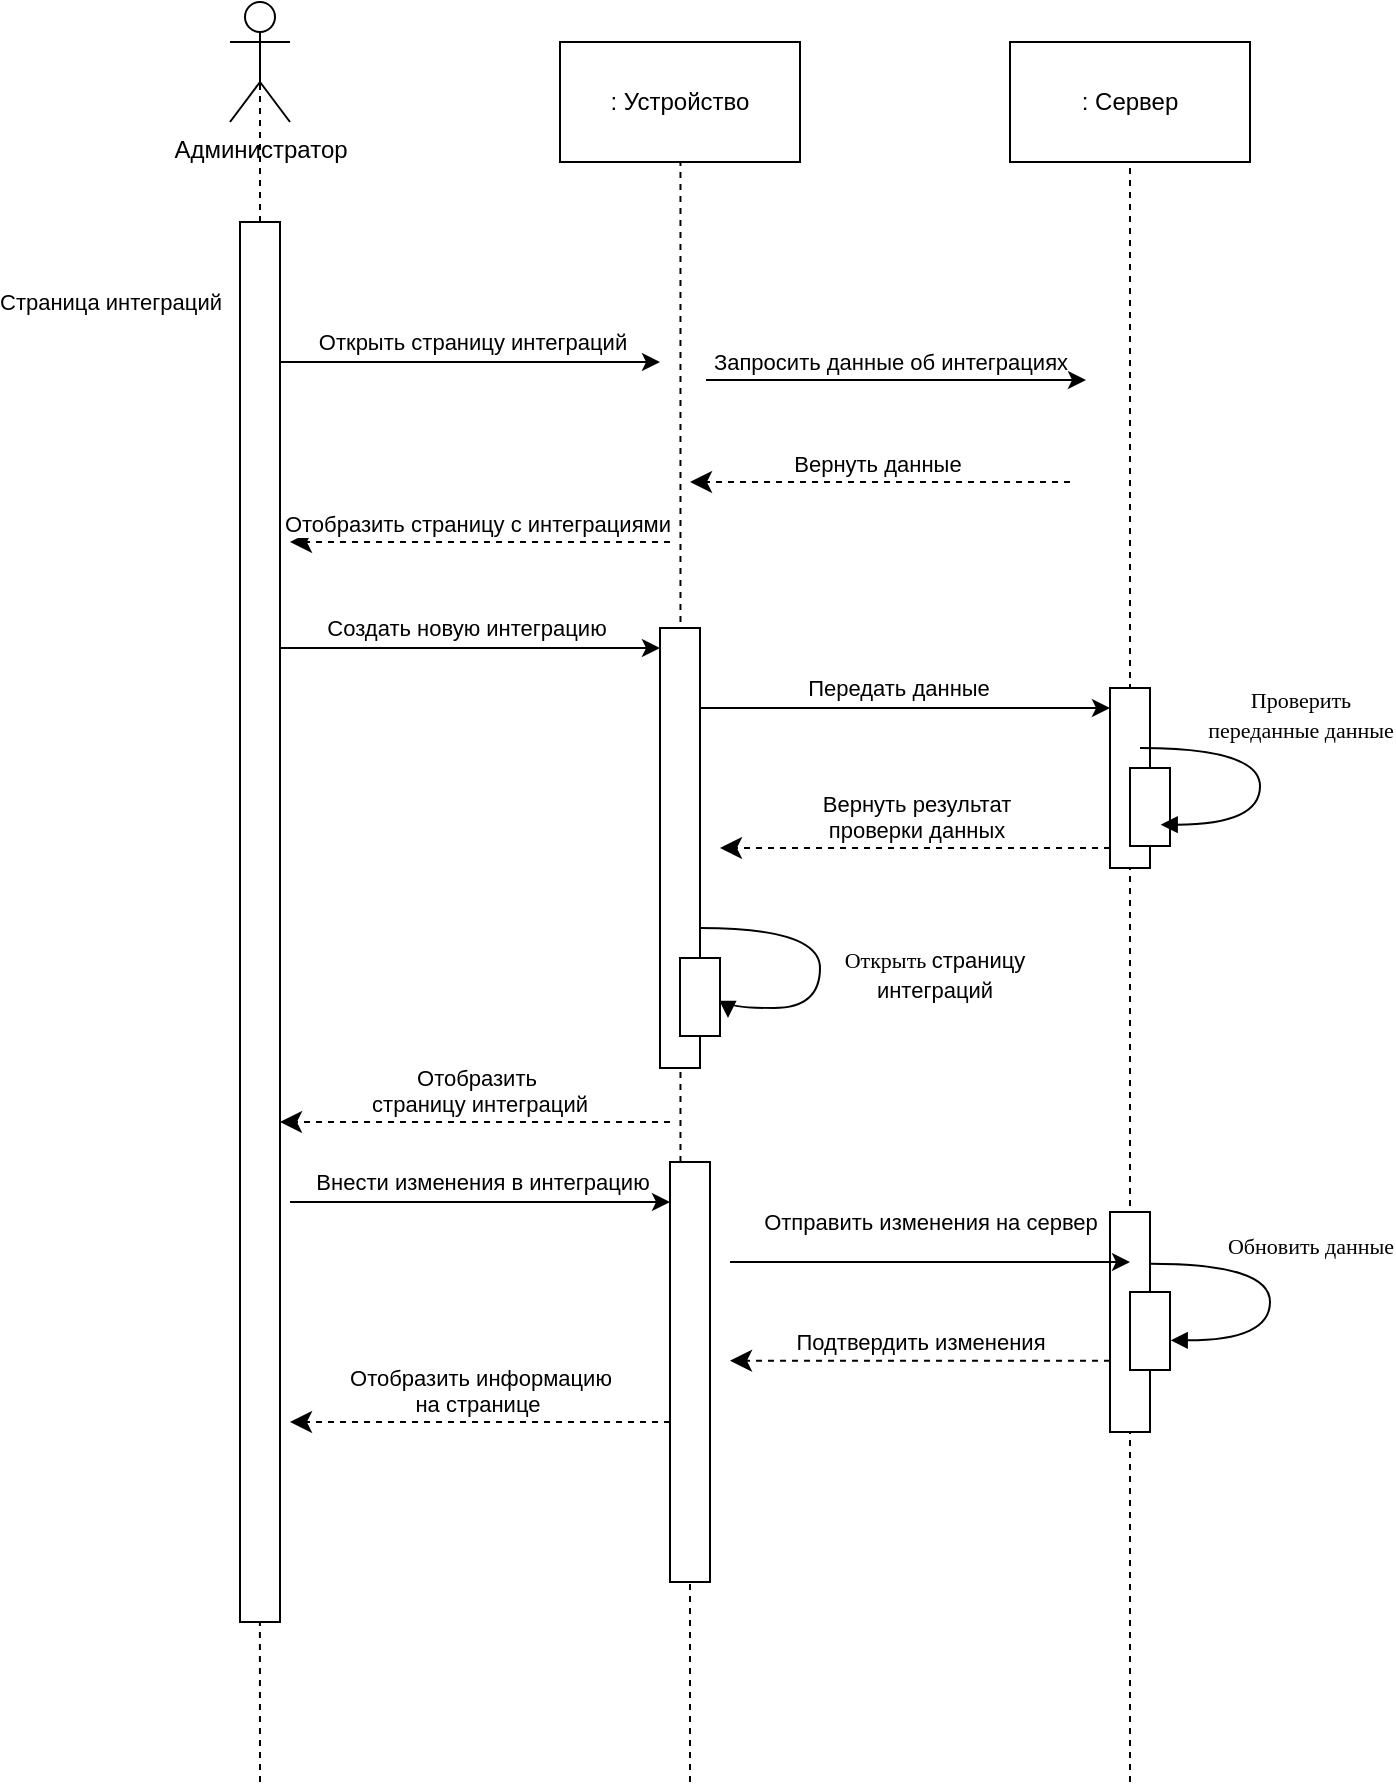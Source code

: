 <mxfile version="22.0.2" type="device">
  <diagram name="Страница — 1" id="QheiP6FYDaWY30L5TJRV">
    <mxGraphModel dx="1418" dy="-341" grid="1" gridSize="10" guides="1" tooltips="1" connect="1" arrows="1" fold="1" page="1" pageScale="1" pageWidth="827" pageHeight="1169" background="#ffffff" math="0" shadow="0">
      <root>
        <mxCell id="0" />
        <mxCell id="1" parent="0" />
        <mxCell id="4-v8WGSnHiIDi6gtvXBV-103" value="" style="endArrow=none;dashed=1;html=1;rounded=0;" parent="1" edge="1">
          <mxGeometry width="50" height="50" relative="1" as="geometry">
            <mxPoint x="135" y="2330" as="sourcePoint" />
            <mxPoint x="134.58" y="1710" as="targetPoint" />
          </mxGeometry>
        </mxCell>
        <mxCell id="4-v8WGSnHiIDi6gtvXBV-1" value="" style="endArrow=none;dashed=1;html=1;rounded=0;entryX=0.5;entryY=0.5;entryDx=0;entryDy=0;entryPerimeter=0;" parent="1" source="4-v8WGSnHiIDi6gtvXBV-2" target="4-v8WGSnHiIDi6gtvXBV-6" edge="1">
          <mxGeometry width="50" height="50" relative="1" as="geometry">
            <mxPoint x="135" y="600" as="sourcePoint" />
            <mxPoint x="135" y="1480" as="targetPoint" />
          </mxGeometry>
        </mxCell>
        <mxCell id="4-v8WGSnHiIDi6gtvXBV-2" value="" style="html=1;points=[[0,0,0,0,5],[0,1,0,0,-5],[1,0,0,0,5],[1,1,0,0,-5]];perimeter=orthogonalPerimeter;outlineConnect=0;targetShapes=umlLifeline;portConstraint=eastwest;newEdgeStyle={&quot;curved&quot;:0,&quot;rounded&quot;:0};" parent="1" vertex="1">
          <mxGeometry x="125" y="1550" width="20" height="700" as="geometry" />
        </mxCell>
        <mxCell id="4-v8WGSnHiIDi6gtvXBV-6" value="Администратор" style="shape=umlActor;verticalLabelPosition=bottom;verticalAlign=top;html=1;outlineConnect=0;" parent="1" vertex="1">
          <mxGeometry x="120" y="1440" width="30" height="60" as="geometry" />
        </mxCell>
        <mxCell id="4-v8WGSnHiIDi6gtvXBV-9" value=": Устройство" style="rounded=0;whiteSpace=wrap;html=1;" parent="1" vertex="1">
          <mxGeometry x="285" y="1460" width="120" height="60" as="geometry" />
        </mxCell>
        <mxCell id="4-v8WGSnHiIDi6gtvXBV-10" value=": Сервер" style="rounded=0;whiteSpace=wrap;html=1;" parent="1" vertex="1">
          <mxGeometry x="510" y="1460" width="120" height="60" as="geometry" />
        </mxCell>
        <mxCell id="4-v8WGSnHiIDi6gtvXBV-85" value="" style="endArrow=none;dashed=1;html=1;rounded=0;" parent="1" target="4-v8WGSnHiIDi6gtvXBV-10" edge="1">
          <mxGeometry width="50" height="50" relative="1" as="geometry">
            <mxPoint x="570" y="2330" as="sourcePoint" />
            <mxPoint x="570" y="1550" as="targetPoint" />
          </mxGeometry>
        </mxCell>
        <mxCell id="4-v8WGSnHiIDi6gtvXBV-102" value="" style="endArrow=none;dashed=1;html=1;rounded=0;" parent="1" source="4-v8WGSnHiIDi6gtvXBV-168" target="4-v8WGSnHiIDi6gtvXBV-9" edge="1">
          <mxGeometry width="50" height="50" relative="1" as="geometry">
            <mxPoint x="350" y="2682.5" as="sourcePoint" />
            <mxPoint x="350" y="1570" as="targetPoint" />
          </mxGeometry>
        </mxCell>
        <mxCell id="4-v8WGSnHiIDi6gtvXBV-108" value="" style="endArrow=classic;html=1;rounded=0;" parent="1" edge="1">
          <mxGeometry width="50" height="50" relative="1" as="geometry">
            <mxPoint x="145" y="1620" as="sourcePoint" />
            <mxPoint x="335" y="1620" as="targetPoint" />
          </mxGeometry>
        </mxCell>
        <mxCell id="4-v8WGSnHiIDi6gtvXBV-109" value="Открыть страницу интеграций" style="edgeLabel;html=1;align=center;verticalAlign=middle;resizable=0;points=[];" parent="4-v8WGSnHiIDi6gtvXBV-108" vertex="1" connectable="0">
          <mxGeometry x="0.007" y="-1" relative="1" as="geometry">
            <mxPoint y="-11" as="offset" />
          </mxGeometry>
        </mxCell>
        <mxCell id="4-v8WGSnHiIDi6gtvXBV-112" value="" style="endArrow=classic;html=1;rounded=0;" parent="1" edge="1">
          <mxGeometry width="50" height="50" relative="1" as="geometry">
            <mxPoint x="358" y="1629" as="sourcePoint" />
            <mxPoint x="548" y="1629" as="targetPoint" />
          </mxGeometry>
        </mxCell>
        <mxCell id="4-v8WGSnHiIDi6gtvXBV-114" value="Запросить данные об интеграциях" style="edgeLabel;html=1;align=center;verticalAlign=middle;resizable=0;points=[];" parent="4-v8WGSnHiIDi6gtvXBV-112" vertex="1" connectable="0">
          <mxGeometry x="-0.032" y="4" relative="1" as="geometry">
            <mxPoint y="-5" as="offset" />
          </mxGeometry>
        </mxCell>
        <mxCell id="4-v8WGSnHiIDi6gtvXBV-115" value="Вернуть данные&amp;nbsp;" style="html=1;verticalAlign=bottom;endArrow=classic;dashed=1;endSize=8;curved=0;rounded=0;endFill=1;" parent="1" edge="1">
          <mxGeometry relative="1" as="geometry">
            <mxPoint x="540" y="1680" as="sourcePoint" />
            <mxPoint x="350" y="1680" as="targetPoint" />
          </mxGeometry>
        </mxCell>
        <mxCell id="4-v8WGSnHiIDi6gtvXBV-116" value="Отобразить&amp;nbsp;страницу с интеграциями&amp;nbsp;" style="html=1;verticalAlign=bottom;endArrow=classic;dashed=1;endSize=8;curved=0;rounded=0;endFill=1;" parent="1" edge="1">
          <mxGeometry relative="1" as="geometry">
            <mxPoint x="340" y="1710" as="sourcePoint" />
            <mxPoint x="150" y="1710" as="targetPoint" />
          </mxGeometry>
        </mxCell>
        <mxCell id="4-v8WGSnHiIDi6gtvXBV-118" value="" style="html=1;points=[[0,0,0,0,5],[0,1,0,0,-5],[1,0,0,0,5],[1,1,0,0,-5]];perimeter=orthogonalPerimeter;outlineConnect=0;targetShapes=umlLifeline;portConstraint=eastwest;newEdgeStyle={&quot;curved&quot;:0,&quot;rounded&quot;:0};" parent="1" vertex="1">
          <mxGeometry x="560" y="1783" width="20" height="90" as="geometry" />
        </mxCell>
        <mxCell id="4-v8WGSnHiIDi6gtvXBV-119" value="" style="endArrow=classic;html=1;rounded=0;" parent="1" edge="1">
          <mxGeometry width="50" height="50" relative="1" as="geometry">
            <mxPoint x="145" y="1763" as="sourcePoint" />
            <mxPoint x="335" y="1763" as="targetPoint" />
          </mxGeometry>
        </mxCell>
        <mxCell id="4-v8WGSnHiIDi6gtvXBV-120" value="Создать новую интеграцию" style="edgeLabel;html=1;align=center;verticalAlign=middle;resizable=0;points=[];" parent="4-v8WGSnHiIDi6gtvXBV-119" vertex="1" connectable="0">
          <mxGeometry x="-0.173" y="-2" relative="1" as="geometry">
            <mxPoint x="14" y="-12" as="offset" />
          </mxGeometry>
        </mxCell>
        <mxCell id="4-v8WGSnHiIDi6gtvXBV-121" value="" style="endArrow=classic;html=1;rounded=0;" parent="1" target="4-v8WGSnHiIDi6gtvXBV-118" edge="1">
          <mxGeometry width="50" height="50" relative="1" as="geometry">
            <mxPoint x="355" y="1793" as="sourcePoint" />
            <mxPoint x="545" y="1793" as="targetPoint" />
          </mxGeometry>
        </mxCell>
        <mxCell id="4-v8WGSnHiIDi6gtvXBV-122" value="Передать данные" style="edgeLabel;html=1;align=center;verticalAlign=middle;resizable=0;points=[];" parent="4-v8WGSnHiIDi6gtvXBV-121" vertex="1" connectable="0">
          <mxGeometry x="-0.173" y="-2" relative="1" as="geometry">
            <mxPoint x="14" y="-12" as="offset" />
          </mxGeometry>
        </mxCell>
        <mxCell id="4-v8WGSnHiIDi6gtvXBV-123" value="" style="html=1;points=[];perimeter=orthogonalPerimeter;rounded=0;shadow=0;comic=0;labelBackgroundColor=none;strokeWidth=1;fontFamily=Verdana;fontSize=12;align=center;" parent="1" vertex="1">
          <mxGeometry x="570" y="1823" width="20" height="39" as="geometry" />
        </mxCell>
        <mxCell id="4-v8WGSnHiIDi6gtvXBV-124" value="Вернуть результат&lt;br&gt;проверки данных" style="html=1;verticalAlign=bottom;endArrow=classic;dashed=1;endSize=8;curved=0;rounded=0;endFill=1;" parent="1" source="4-v8WGSnHiIDi6gtvXBV-118" edge="1">
          <mxGeometry relative="1" as="geometry">
            <mxPoint x="485" y="1863" as="sourcePoint" />
            <mxPoint x="365" y="1863" as="targetPoint" />
          </mxGeometry>
        </mxCell>
        <mxCell id="4-v8WGSnHiIDi6gtvXBV-125" value="" style="html=1;points=[[0,0,0,0,5],[0,1,0,0,-5],[1,0,0,0,5],[1,1,0,0,-5]];perimeter=orthogonalPerimeter;outlineConnect=0;targetShapes=umlLifeline;portConstraint=eastwest;newEdgeStyle={&quot;curved&quot;:0,&quot;rounded&quot;:0};" parent="1" vertex="1">
          <mxGeometry x="335" y="1753" width="20" height="220" as="geometry" />
        </mxCell>
        <mxCell id="4-v8WGSnHiIDi6gtvXBV-126" value="" style="html=1;points=[];perimeter=orthogonalPerimeter;rounded=0;shadow=0;comic=0;labelBackgroundColor=none;strokeWidth=1;fontFamily=Verdana;fontSize=12;align=center;" parent="1" vertex="1">
          <mxGeometry x="345" y="1918" width="20" height="39" as="geometry" />
        </mxCell>
        <mxCell id="4-v8WGSnHiIDi6gtvXBV-127" value="&lt;font style=&quot;font-size: 11px;&quot;&gt;Открыть&amp;nbsp;&lt;span style=&quot;font-family: Helvetica; background-color: rgb(255, 255, 255);&quot;&gt;страницу&lt;br&gt;интеграций&lt;br&gt;&lt;/span&gt;&lt;/font&gt;" style="html=1;verticalAlign=bottom;endArrow=block;labelBackgroundColor=none;fontFamily=Verdana;fontSize=12;elbow=vertical;edgeStyle=orthogonalEdgeStyle;curved=1;entryX=1.2;entryY=0.769;entryPerimeter=0;entryDx=0;entryDy=0;" parent="1" source="4-v8WGSnHiIDi6gtvXBV-125" target="4-v8WGSnHiIDi6gtvXBV-126" edge="1">
          <mxGeometry x="0.371" y="60" relative="1" as="geometry">
            <mxPoint x="355" y="1883" as="sourcePoint" />
            <mxPoint x="365.333" y="1921.333" as="targetPoint" />
            <Array as="points">
              <mxPoint x="415" y="1903" />
              <mxPoint x="415" y="1943" />
              <mxPoint x="369" y="1943" />
            </Array>
            <mxPoint x="60" y="-60" as="offset" />
          </mxGeometry>
        </mxCell>
        <mxCell id="4-v8WGSnHiIDi6gtvXBV-128" value="&lt;font style=&quot;font-size: 11px;&quot;&gt;Проверить&lt;br&gt;переданные данные&lt;/font&gt;" style="html=1;verticalAlign=bottom;endArrow=block;labelBackgroundColor=none;fontFamily=Verdana;fontSize=12;elbow=vertical;edgeStyle=orthogonalEdgeStyle;curved=1;entryX=1;entryY=0.286;entryPerimeter=0;" parent="1" edge="1">
          <mxGeometry x="-0.189" y="20" relative="1" as="geometry">
            <mxPoint x="575" y="1813" as="sourcePoint" />
            <mxPoint x="585.333" y="1851.333" as="targetPoint" />
            <Array as="points">
              <mxPoint x="635" y="1813" />
              <mxPoint x="635" y="1851" />
            </Array>
            <mxPoint as="offset" />
          </mxGeometry>
        </mxCell>
        <mxCell id="4-v8WGSnHiIDi6gtvXBV-129" value="Отобразить&lt;br&gt;&amp;nbsp;страницу интеграций" style="html=1;verticalAlign=bottom;endArrow=classic;dashed=1;endSize=8;curved=0;rounded=0;exitX=0;exitY=1;exitDx=0;exitDy=-5;exitPerimeter=0;endFill=1;" parent="1" edge="1">
          <mxGeometry relative="1" as="geometry">
            <mxPoint x="340" y="2000" as="sourcePoint" />
            <mxPoint x="145" y="2000" as="targetPoint" />
          </mxGeometry>
        </mxCell>
        <mxCell id="4-v8WGSnHiIDi6gtvXBV-158" value="" style="endArrow=classic;html=1;rounded=0;" parent="1" edge="1">
          <mxGeometry width="50" height="50" relative="1" as="geometry">
            <mxPoint x="150" y="2040" as="sourcePoint" />
            <mxPoint x="340" y="2040" as="targetPoint" />
          </mxGeometry>
        </mxCell>
        <mxCell id="4-v8WGSnHiIDi6gtvXBV-159" value="Внести изменения в интеграцию" style="edgeLabel;html=1;align=center;verticalAlign=middle;resizable=0;points=[];" parent="4-v8WGSnHiIDi6gtvXBV-158" vertex="1" connectable="0">
          <mxGeometry x="0.007" y="-1" relative="1" as="geometry">
            <mxPoint y="-11" as="offset" />
          </mxGeometry>
        </mxCell>
        <mxCell id="4-v8WGSnHiIDi6gtvXBV-160" value="Подтвердить изменения" style="html=1;verticalAlign=bottom;endArrow=classic;dashed=1;endSize=8;curved=0;rounded=0;endFill=1;" parent="1" edge="1">
          <mxGeometry relative="1" as="geometry">
            <mxPoint x="560" y="2119.37" as="sourcePoint" />
            <mxPoint x="370" y="2119.37" as="targetPoint" />
            <mxPoint as="offset" />
          </mxGeometry>
        </mxCell>
        <mxCell id="4-v8WGSnHiIDi6gtvXBV-161" value="Отобразить информацию &lt;br&gt;на странице&amp;nbsp;" style="html=1;verticalAlign=bottom;endArrow=classic;dashed=1;endSize=8;curved=0;rounded=0;endFill=1;" parent="1" edge="1">
          <mxGeometry relative="1" as="geometry">
            <mxPoint x="340" y="2150" as="sourcePoint" />
            <mxPoint x="150" y="2150" as="targetPoint" />
          </mxGeometry>
        </mxCell>
        <mxCell id="4-v8WGSnHiIDi6gtvXBV-162" value="&lt;span style=&quot;font-size: 11px;&quot;&gt;Обновить данные&lt;/span&gt;" style="html=1;verticalAlign=bottom;endArrow=block;labelBackgroundColor=none;fontFamily=Verdana;fontSize=12;elbow=vertical;edgeStyle=orthogonalEdgeStyle;curved=1;entryX=1;entryY=0.286;entryPerimeter=0;" parent="1" edge="1">
          <mxGeometry x="-0.189" y="20" relative="1" as="geometry">
            <mxPoint x="580" y="2070.83" as="sourcePoint" />
            <mxPoint x="590.333" y="2109.163" as="targetPoint" />
            <Array as="points">
              <mxPoint x="640" y="2070.83" />
              <mxPoint x="640" y="2108.83" />
            </Array>
            <mxPoint as="offset" />
          </mxGeometry>
        </mxCell>
        <mxCell id="4-v8WGSnHiIDi6gtvXBV-163" value="" style="endArrow=none;dashed=1;html=1;rounded=0;" parent="1" target="4-v8WGSnHiIDi6gtvXBV-164" edge="1">
          <mxGeometry width="50" height="50" relative="1" as="geometry">
            <mxPoint x="570" y="2095" as="sourcePoint" />
            <mxPoint x="570" y="1895" as="targetPoint" />
          </mxGeometry>
        </mxCell>
        <mxCell id="4-v8WGSnHiIDi6gtvXBV-164" value="" style="html=1;points=[[0,0,0,0,5],[0,1,0,0,-5],[1,0,0,0,5],[1,1,0,0,-5]];perimeter=orthogonalPerimeter;outlineConnect=0;targetShapes=umlLifeline;portConstraint=eastwest;newEdgeStyle={&quot;curved&quot;:0,&quot;rounded&quot;:0};" parent="1" vertex="1">
          <mxGeometry x="560" y="2045" width="20" height="110" as="geometry" />
        </mxCell>
        <mxCell id="4-v8WGSnHiIDi6gtvXBV-165" value="" style="html=1;points=[];perimeter=orthogonalPerimeter;rounded=0;shadow=0;comic=0;labelBackgroundColor=none;strokeWidth=1;fontFamily=Verdana;fontSize=12;align=center;" parent="1" vertex="1">
          <mxGeometry x="570" y="2085" width="20" height="39" as="geometry" />
        </mxCell>
        <mxCell id="4-v8WGSnHiIDi6gtvXBV-166" value="" style="endArrow=classic;html=1;rounded=0;" parent="1" edge="1">
          <mxGeometry width="50" height="50" relative="1" as="geometry">
            <mxPoint x="370" y="2070" as="sourcePoint" />
            <mxPoint x="570" y="2070" as="targetPoint" />
          </mxGeometry>
        </mxCell>
        <mxCell id="4-v8WGSnHiIDi6gtvXBV-167" value="Отправить изменения на сервер" style="edgeLabel;html=1;align=center;verticalAlign=middle;resizable=0;points=[];" parent="4-v8WGSnHiIDi6gtvXBV-166" vertex="1" connectable="0">
          <mxGeometry x="0.17" y="3" relative="1" as="geometry">
            <mxPoint x="-17" y="-17" as="offset" />
          </mxGeometry>
        </mxCell>
        <mxCell id="4-v8WGSnHiIDi6gtvXBV-169" value="" style="endArrow=none;dashed=1;html=1;rounded=0;" parent="1" target="4-v8WGSnHiIDi6gtvXBV-168" edge="1">
          <mxGeometry width="50" height="50" relative="1" as="geometry">
            <mxPoint x="350" y="2330" as="sourcePoint" />
            <mxPoint x="350" y="1570" as="targetPoint" />
          </mxGeometry>
        </mxCell>
        <mxCell id="4-v8WGSnHiIDi6gtvXBV-168" value="" style="html=1;points=[[0,0,0,0,5],[0,1,0,0,-5],[1,0,0,0,5],[1,1,0,0,-5]];perimeter=orthogonalPerimeter;outlineConnect=0;targetShapes=umlLifeline;portConstraint=eastwest;newEdgeStyle={&quot;curved&quot;:0,&quot;rounded&quot;:0};" parent="1" vertex="1">
          <mxGeometry x="340" y="2020" width="20" height="210" as="geometry" />
        </mxCell>
        <mxCell id="6G-V9f3OU30nUZa2c7-B-1" value="Страница интеграций" style="edgeLabel;html=1;align=center;verticalAlign=middle;resizable=0;points=[];" parent="1" vertex="1" connectable="0">
          <mxGeometry x="60" y="1590" as="geometry" />
        </mxCell>
      </root>
    </mxGraphModel>
  </diagram>
</mxfile>
